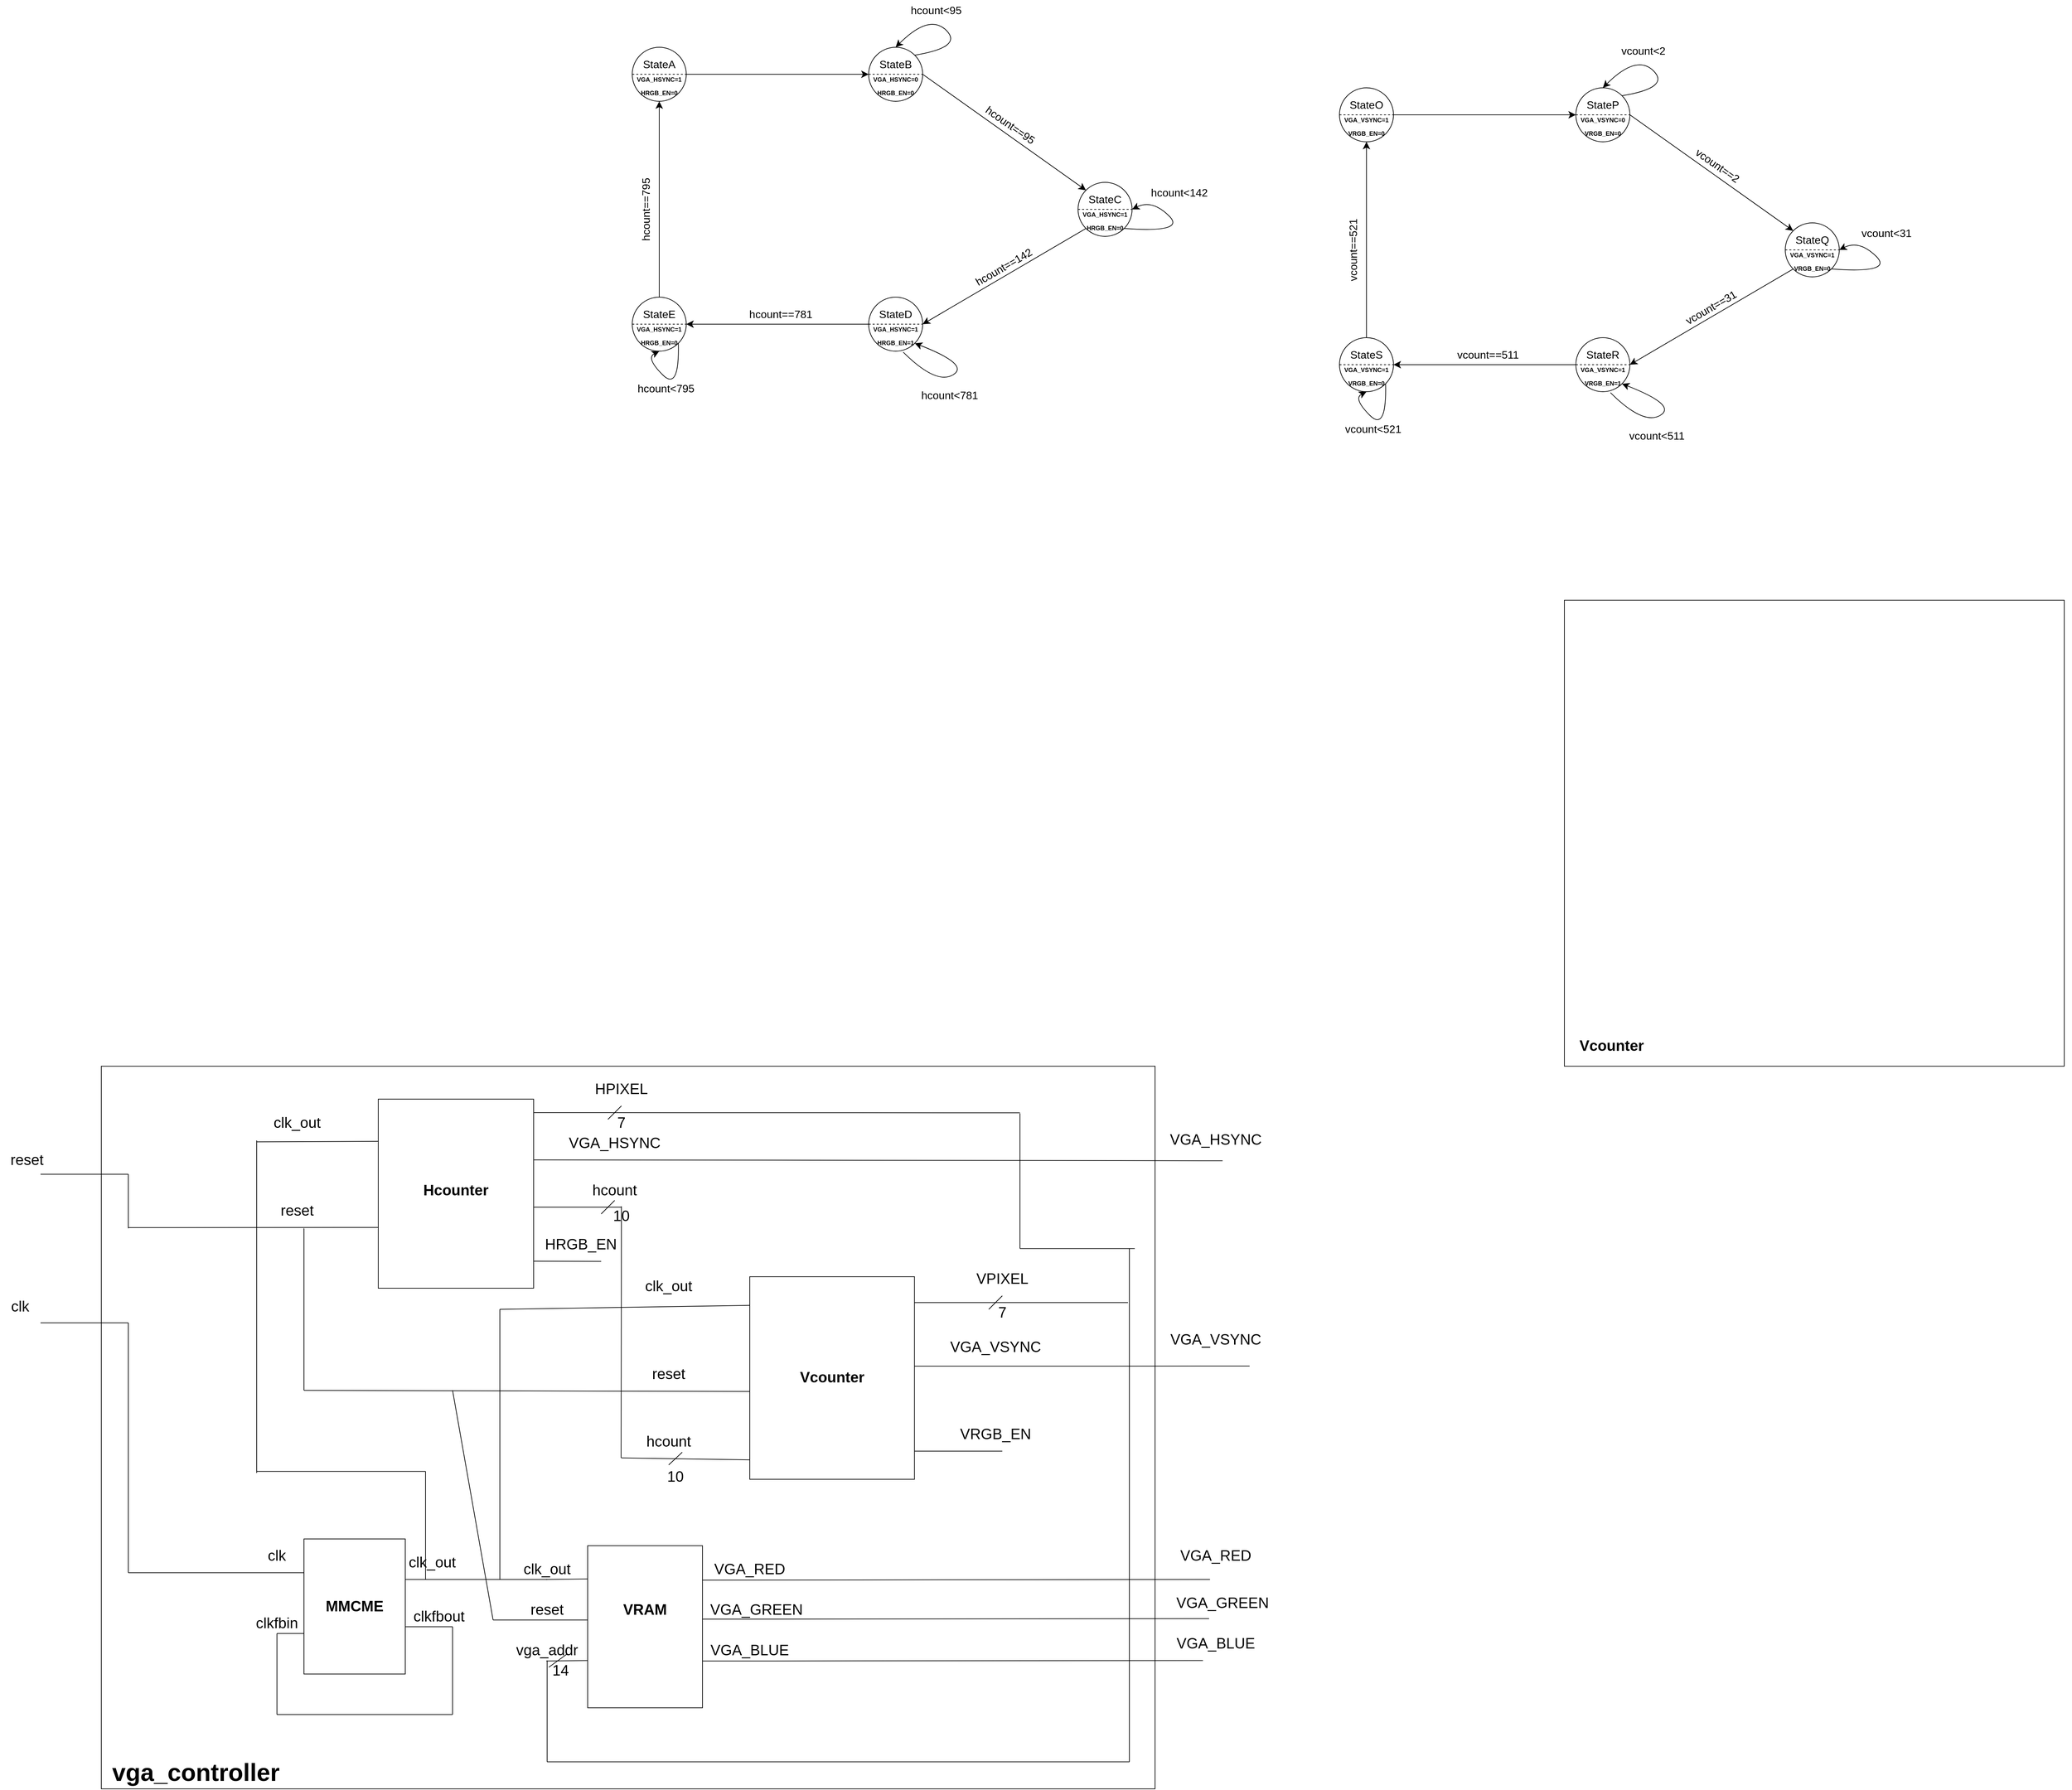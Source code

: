 <mxfile version="22.1.18" type="device">
  <diagram name="Σελίδα-1" id="hbSK2TkSW8q05f0vw29v">
    <mxGraphModel dx="4103" dy="1891" grid="0" gridSize="10" guides="1" tooltips="1" connect="1" arrows="1" fold="1" page="0" pageScale="1" pageWidth="827" pageHeight="1169" math="0" shadow="0">
      <root>
        <mxCell id="0" />
        <mxCell id="1" parent="0" />
        <mxCell id="Er5PtRPSe2BgaJqmXXbV-211" value="" style="rounded=0;whiteSpace=wrap;html=1;" vertex="1" parent="1">
          <mxGeometry x="-786" y="1458.75" width="1560" height="1070" as="geometry" />
        </mxCell>
        <mxCell id="Er5PtRPSe2BgaJqmXXbV-1" value="" style="ellipse;whiteSpace=wrap;html=1;aspect=fixed;fontSize=16;" vertex="1" parent="1">
          <mxGeometry y="-50" width="80" height="80" as="geometry" />
        </mxCell>
        <mxCell id="Er5PtRPSe2BgaJqmXXbV-2" value="" style="ellipse;whiteSpace=wrap;html=1;aspect=fixed;fontSize=16;" vertex="1" parent="1">
          <mxGeometry x="350" y="-50" width="80" height="80" as="geometry" />
        </mxCell>
        <mxCell id="Er5PtRPSe2BgaJqmXXbV-3" value="" style="ellipse;whiteSpace=wrap;html=1;aspect=fixed;fontSize=16;" vertex="1" parent="1">
          <mxGeometry y="320" width="80" height="80" as="geometry" />
        </mxCell>
        <mxCell id="Er5PtRPSe2BgaJqmXXbV-4" value="" style="ellipse;whiteSpace=wrap;html=1;aspect=fixed;fontSize=16;" vertex="1" parent="1">
          <mxGeometry x="660" y="150" width="80" height="80" as="geometry" />
        </mxCell>
        <mxCell id="Er5PtRPSe2BgaJqmXXbV-5" value="" style="ellipse;whiteSpace=wrap;html=1;aspect=fixed;fontSize=16;" vertex="1" parent="1">
          <mxGeometry x="350" y="320" width="80" height="80" as="geometry" />
        </mxCell>
        <mxCell id="Er5PtRPSe2BgaJqmXXbV-11" value="StateA" style="text;html=1;strokeColor=none;fillColor=none;align=center;verticalAlign=middle;whiteSpace=wrap;rounded=0;fontSize=16;" vertex="1" parent="1">
          <mxGeometry x="10" y="-40" width="60" height="30" as="geometry" />
        </mxCell>
        <mxCell id="Er5PtRPSe2BgaJqmXXbV-12" value="StateB" style="text;html=1;strokeColor=none;fillColor=none;align=center;verticalAlign=middle;whiteSpace=wrap;rounded=0;fontSize=16;" vertex="1" parent="1">
          <mxGeometry x="360" y="-40" width="60" height="30" as="geometry" />
        </mxCell>
        <mxCell id="Er5PtRPSe2BgaJqmXXbV-13" value="StateC" style="text;html=1;strokeColor=none;fillColor=none;align=center;verticalAlign=middle;whiteSpace=wrap;rounded=0;fontSize=16;" vertex="1" parent="1">
          <mxGeometry x="670" y="160" width="60" height="30" as="geometry" />
        </mxCell>
        <mxCell id="Er5PtRPSe2BgaJqmXXbV-14" value="StateD" style="text;html=1;strokeColor=none;fillColor=none;align=center;verticalAlign=middle;whiteSpace=wrap;rounded=0;fontSize=16;" vertex="1" parent="1">
          <mxGeometry x="360" y="330" width="60" height="30" as="geometry" />
        </mxCell>
        <mxCell id="Er5PtRPSe2BgaJqmXXbV-15" value="StateE" style="text;html=1;strokeColor=none;fillColor=none;align=center;verticalAlign=middle;whiteSpace=wrap;rounded=0;fontSize=16;" vertex="1" parent="1">
          <mxGeometry x="10" y="330" width="60" height="30" as="geometry" />
        </mxCell>
        <mxCell id="Er5PtRPSe2BgaJqmXXbV-16" value="" style="endArrow=classic;html=1;rounded=0;fontSize=12;startSize=8;endSize=8;curved=1;exitX=1;exitY=0.5;exitDx=0;exitDy=0;entryX=0;entryY=0.5;entryDx=0;entryDy=0;" edge="1" parent="1" source="Er5PtRPSe2BgaJqmXXbV-1" target="Er5PtRPSe2BgaJqmXXbV-2">
          <mxGeometry width="50" height="50" relative="1" as="geometry">
            <mxPoint x="370" y="230" as="sourcePoint" />
            <mxPoint x="420" y="180" as="targetPoint" />
          </mxGeometry>
        </mxCell>
        <mxCell id="Er5PtRPSe2BgaJqmXXbV-17" value="" style="endArrow=classic;html=1;rounded=0;fontSize=12;startSize=8;endSize=8;curved=1;exitX=1;exitY=0.5;exitDx=0;exitDy=0;entryX=0;entryY=0;entryDx=0;entryDy=0;" edge="1" parent="1" source="Er5PtRPSe2BgaJqmXXbV-2" target="Er5PtRPSe2BgaJqmXXbV-4">
          <mxGeometry width="50" height="50" relative="1" as="geometry">
            <mxPoint x="370" y="230" as="sourcePoint" />
            <mxPoint x="420" y="180" as="targetPoint" />
          </mxGeometry>
        </mxCell>
        <mxCell id="Er5PtRPSe2BgaJqmXXbV-18" value="" style="endArrow=classic;html=1;rounded=0;fontSize=12;startSize=8;endSize=8;curved=1;exitX=0;exitY=1;exitDx=0;exitDy=0;entryX=1;entryY=0.5;entryDx=0;entryDy=0;" edge="1" parent="1" source="Er5PtRPSe2BgaJqmXXbV-4" target="Er5PtRPSe2BgaJqmXXbV-5">
          <mxGeometry width="50" height="50" relative="1" as="geometry">
            <mxPoint x="370" y="230" as="sourcePoint" />
            <mxPoint x="420" y="180" as="targetPoint" />
          </mxGeometry>
        </mxCell>
        <mxCell id="Er5PtRPSe2BgaJqmXXbV-19" value="" style="endArrow=classic;html=1;rounded=0;fontSize=12;startSize=8;endSize=8;curved=1;entryX=1;entryY=0.5;entryDx=0;entryDy=0;exitX=0;exitY=0.5;exitDx=0;exitDy=0;" edge="1" parent="1" source="Er5PtRPSe2BgaJqmXXbV-5" target="Er5PtRPSe2BgaJqmXXbV-3">
          <mxGeometry width="50" height="50" relative="1" as="geometry">
            <mxPoint x="370" y="230" as="sourcePoint" />
            <mxPoint x="420" y="180" as="targetPoint" />
          </mxGeometry>
        </mxCell>
        <mxCell id="Er5PtRPSe2BgaJqmXXbV-20" value="" style="endArrow=classic;html=1;rounded=0;fontSize=12;startSize=8;endSize=8;curved=1;entryX=0.5;entryY=1;entryDx=0;entryDy=0;exitX=0.5;exitY=0;exitDx=0;exitDy=0;" edge="1" parent="1" source="Er5PtRPSe2BgaJqmXXbV-3" target="Er5PtRPSe2BgaJqmXXbV-1">
          <mxGeometry width="50" height="50" relative="1" as="geometry">
            <mxPoint x="370" y="230" as="sourcePoint" />
            <mxPoint x="420" y="180" as="targetPoint" />
          </mxGeometry>
        </mxCell>
        <mxCell id="Er5PtRPSe2BgaJqmXXbV-22" value="" style="curved=1;endArrow=classic;html=1;rounded=0;fontSize=12;startSize=8;endSize=8;exitX=1;exitY=0;exitDx=0;exitDy=0;entryX=0.5;entryY=0;entryDx=0;entryDy=0;" edge="1" parent="1" source="Er5PtRPSe2BgaJqmXXbV-2" target="Er5PtRPSe2BgaJqmXXbV-2">
          <mxGeometry width="50" height="50" relative="1" as="geometry">
            <mxPoint x="440" y="-50" as="sourcePoint" />
            <mxPoint x="490" y="-100" as="targetPoint" />
            <Array as="points">
              <mxPoint x="490" y="-50" />
              <mxPoint x="440" y="-100" />
            </Array>
          </mxGeometry>
        </mxCell>
        <mxCell id="Er5PtRPSe2BgaJqmXXbV-23" value="" style="curved=1;endArrow=classic;html=1;rounded=0;fontSize=12;startSize=8;endSize=8;exitX=1;exitY=1;exitDx=0;exitDy=0;entryX=1;entryY=0.5;entryDx=0;entryDy=0;" edge="1" parent="1" source="Er5PtRPSe2BgaJqmXXbV-4" target="Er5PtRPSe2BgaJqmXXbV-4">
          <mxGeometry width="50" height="50" relative="1" as="geometry">
            <mxPoint x="770" y="225" as="sourcePoint" />
            <mxPoint x="820" y="175" as="targetPoint" />
            <Array as="points">
              <mxPoint x="820" y="225" />
              <mxPoint x="770" y="175" />
            </Array>
          </mxGeometry>
        </mxCell>
        <mxCell id="Er5PtRPSe2BgaJqmXXbV-25" value="" style="curved=1;endArrow=classic;html=1;rounded=0;fontSize=12;startSize=8;endSize=8;exitX=0.64;exitY=1.018;exitDx=0;exitDy=0;exitPerimeter=0;entryX=1;entryY=1;entryDx=0;entryDy=0;" edge="1" parent="1" source="Er5PtRPSe2BgaJqmXXbV-5" target="Er5PtRPSe2BgaJqmXXbV-5">
          <mxGeometry width="50" height="50" relative="1" as="geometry">
            <mxPoint x="400" y="450" as="sourcePoint" />
            <mxPoint x="450" y="400" as="targetPoint" />
            <Array as="points">
              <mxPoint x="450" y="450" />
              <mxPoint x="500" y="420" />
            </Array>
          </mxGeometry>
        </mxCell>
        <mxCell id="Er5PtRPSe2BgaJqmXXbV-26" value="" style="curved=1;endArrow=classic;html=1;rounded=0;fontSize=12;startSize=8;endSize=8;exitX=1;exitY=1;exitDx=0;exitDy=0;entryX=0.5;entryY=1;entryDx=0;entryDy=0;" edge="1" parent="1" source="Er5PtRPSe2BgaJqmXXbV-3" target="Er5PtRPSe2BgaJqmXXbV-3">
          <mxGeometry width="50" height="50" relative="1" as="geometry">
            <mxPoint x="20" y="460" as="sourcePoint" />
            <mxPoint x="70" y="410" as="targetPoint" />
            <Array as="points">
              <mxPoint x="70" y="460" />
              <mxPoint x="20" y="410" />
            </Array>
          </mxGeometry>
        </mxCell>
        <mxCell id="Er5PtRPSe2BgaJqmXXbV-29" value="" style="endArrow=none;dashed=1;html=1;rounded=0;fontSize=12;startSize=8;endSize=8;curved=1;exitX=0;exitY=0.5;exitDx=0;exitDy=0;entryX=1;entryY=0.5;entryDx=0;entryDy=0;" edge="1" parent="1" source="Er5PtRPSe2BgaJqmXXbV-1" target="Er5PtRPSe2BgaJqmXXbV-1">
          <mxGeometry width="50" height="50" relative="1" as="geometry">
            <mxPoint x="220" y="100" as="sourcePoint" />
            <mxPoint x="270" y="50" as="targetPoint" />
          </mxGeometry>
        </mxCell>
        <mxCell id="Er5PtRPSe2BgaJqmXXbV-30" value="" style="endArrow=none;dashed=1;html=1;rounded=0;fontSize=12;startSize=8;endSize=8;curved=1;entryX=1;entryY=0.5;entryDx=0;entryDy=0;exitX=0;exitY=0.5;exitDx=0;exitDy=0;" edge="1" parent="1" source="Er5PtRPSe2BgaJqmXXbV-2" target="Er5PtRPSe2BgaJqmXXbV-2">
          <mxGeometry width="50" height="50" relative="1" as="geometry">
            <mxPoint x="220" y="100" as="sourcePoint" />
            <mxPoint x="270" y="50" as="targetPoint" />
          </mxGeometry>
        </mxCell>
        <mxCell id="Er5PtRPSe2BgaJqmXXbV-31" value="" style="endArrow=none;dashed=1;html=1;rounded=0;fontSize=12;startSize=8;endSize=8;curved=1;entryX=1;entryY=0.5;entryDx=0;entryDy=0;exitX=0;exitY=0.5;exitDx=0;exitDy=0;" edge="1" parent="1" source="Er5PtRPSe2BgaJqmXXbV-4" target="Er5PtRPSe2BgaJqmXXbV-4">
          <mxGeometry width="50" height="50" relative="1" as="geometry">
            <mxPoint x="550" y="100" as="sourcePoint" />
            <mxPoint x="600" y="50" as="targetPoint" />
          </mxGeometry>
        </mxCell>
        <mxCell id="Er5PtRPSe2BgaJqmXXbV-32" value="" style="endArrow=none;dashed=1;html=1;rounded=0;fontSize=12;startSize=8;endSize=8;curved=1;exitX=0;exitY=0.5;exitDx=0;exitDy=0;entryX=1;entryY=0.5;entryDx=0;entryDy=0;" edge="1" parent="1" source="Er5PtRPSe2BgaJqmXXbV-5" target="Er5PtRPSe2BgaJqmXXbV-5">
          <mxGeometry width="50" height="50" relative="1" as="geometry">
            <mxPoint x="550" y="340" as="sourcePoint" />
            <mxPoint x="600" y="290" as="targetPoint" />
          </mxGeometry>
        </mxCell>
        <mxCell id="Er5PtRPSe2BgaJqmXXbV-33" value="" style="endArrow=none;dashed=1;html=1;rounded=0;fontSize=12;startSize=8;endSize=8;curved=1;entryX=1;entryY=0.5;entryDx=0;entryDy=0;exitX=0;exitY=0.5;exitDx=0;exitDy=0;" edge="1" parent="1" source="Er5PtRPSe2BgaJqmXXbV-3" target="Er5PtRPSe2BgaJqmXXbV-3">
          <mxGeometry width="50" height="50" relative="1" as="geometry">
            <mxPoint x="140" y="300" as="sourcePoint" />
            <mxPoint x="110" y="290" as="targetPoint" />
          </mxGeometry>
        </mxCell>
        <mxCell id="Er5PtRPSe2BgaJqmXXbV-35" value="&lt;font style=&quot;font-size: 9px;&quot;&gt;&lt;b&gt;VGA_HSYNC=1&lt;br&gt;HRGB_EN=0&lt;/b&gt;&lt;/font&gt;" style="text;html=1;strokeColor=none;fillColor=none;align=center;verticalAlign=middle;whiteSpace=wrap;rounded=0;fontSize=16;" vertex="1" parent="1">
          <mxGeometry x="10" y="-10" width="60" height="30" as="geometry" />
        </mxCell>
        <mxCell id="Er5PtRPSe2BgaJqmXXbV-38" value="&lt;font style=&quot;font-size: 9px;&quot;&gt;&lt;b&gt;VGA_HSYNC=0&lt;br&gt;HRGB_EN=0&lt;/b&gt;&lt;/font&gt;" style="text;html=1;strokeColor=none;fillColor=none;align=center;verticalAlign=middle;whiteSpace=wrap;rounded=0;fontSize=16;" vertex="1" parent="1">
          <mxGeometry x="360" y="-10" width="60" height="30" as="geometry" />
        </mxCell>
        <mxCell id="Er5PtRPSe2BgaJqmXXbV-39" value="&lt;font style=&quot;font-size: 9px;&quot;&gt;&lt;b&gt;VGA_HSYNC=1&lt;br&gt;HRGB_EN=0&lt;/b&gt;&lt;/font&gt;" style="text;html=1;strokeColor=none;fillColor=none;align=center;verticalAlign=middle;whiteSpace=wrap;rounded=0;fontSize=16;" vertex="1" parent="1">
          <mxGeometry x="670" y="190" width="60" height="30" as="geometry" />
        </mxCell>
        <mxCell id="Er5PtRPSe2BgaJqmXXbV-40" value="&lt;font style=&quot;font-size: 9px;&quot;&gt;&lt;b&gt;VGA_HSYNC=1&lt;br&gt;HRGB_EN=1&lt;/b&gt;&lt;/font&gt;" style="text;html=1;strokeColor=none;fillColor=none;align=center;verticalAlign=middle;whiteSpace=wrap;rounded=0;fontSize=16;" vertex="1" parent="1">
          <mxGeometry x="360" y="360" width="60" height="30" as="geometry" />
        </mxCell>
        <mxCell id="Er5PtRPSe2BgaJqmXXbV-41" value="&lt;font style=&quot;font-size: 9px;&quot;&gt;&lt;b&gt;VGA_HSYNC=1&lt;br&gt;HRGB_EN=0&lt;/b&gt;&lt;/font&gt;" style="text;html=1;strokeColor=none;fillColor=none;align=center;verticalAlign=middle;whiteSpace=wrap;rounded=0;fontSize=16;" vertex="1" parent="1">
          <mxGeometry x="10" y="360" width="60" height="30" as="geometry" />
        </mxCell>
        <mxCell id="Er5PtRPSe2BgaJqmXXbV-42" value="hcount==95" style="text;html=1;strokeColor=none;fillColor=none;align=center;verticalAlign=middle;whiteSpace=wrap;rounded=0;fontSize=16;rotation=35;" vertex="1" parent="1">
          <mxGeometry x="530" y="50" width="60" height="30" as="geometry" />
        </mxCell>
        <mxCell id="Er5PtRPSe2BgaJqmXXbV-45" value="hcount&amp;lt;95" style="text;html=1;strokeColor=none;fillColor=none;align=center;verticalAlign=middle;whiteSpace=wrap;rounded=0;fontSize=16;" vertex="1" parent="1">
          <mxGeometry x="420" y="-120" width="60" height="30" as="geometry" />
        </mxCell>
        <mxCell id="Er5PtRPSe2BgaJqmXXbV-46" value="hcount&amp;lt;142" style="text;html=1;strokeColor=none;fillColor=none;align=center;verticalAlign=middle;whiteSpace=wrap;rounded=0;fontSize=16;" vertex="1" parent="1">
          <mxGeometry x="780" y="150" width="60" height="30" as="geometry" />
        </mxCell>
        <mxCell id="Er5PtRPSe2BgaJqmXXbV-47" value="hcount==142" style="text;html=1;strokeColor=none;fillColor=none;align=center;verticalAlign=middle;whiteSpace=wrap;rounded=0;fontSize=16;rotation=-30;" vertex="1" parent="1">
          <mxGeometry x="520" y="260" width="60" height="30" as="geometry" />
        </mxCell>
        <mxCell id="Er5PtRPSe2BgaJqmXXbV-48" value="hcount&amp;lt;781" style="text;html=1;strokeColor=none;fillColor=none;align=center;verticalAlign=middle;whiteSpace=wrap;rounded=0;fontSize=16;" vertex="1" parent="1">
          <mxGeometry x="440" y="450" width="60" height="30" as="geometry" />
        </mxCell>
        <mxCell id="Er5PtRPSe2BgaJqmXXbV-49" value="hcount==781" style="text;html=1;strokeColor=none;fillColor=none;align=center;verticalAlign=middle;whiteSpace=wrap;rounded=0;fontSize=16;" vertex="1" parent="1">
          <mxGeometry x="190" y="330" width="60" height="30" as="geometry" />
        </mxCell>
        <mxCell id="Er5PtRPSe2BgaJqmXXbV-50" value="hcount&amp;lt;795" style="text;html=1;strokeColor=none;fillColor=none;align=center;verticalAlign=middle;whiteSpace=wrap;rounded=0;fontSize=16;" vertex="1" parent="1">
          <mxGeometry x="20" y="440" width="60" height="30" as="geometry" />
        </mxCell>
        <mxCell id="Er5PtRPSe2BgaJqmXXbV-51" value="hcount==795" style="text;html=1;strokeColor=none;fillColor=none;align=center;verticalAlign=middle;whiteSpace=wrap;rounded=0;fontSize=16;rotation=-90;" vertex="1" parent="1">
          <mxGeometry x="-10" y="175" width="60" height="30" as="geometry" />
        </mxCell>
        <mxCell id="Er5PtRPSe2BgaJqmXXbV-55" value="" style="endArrow=none;html=1;rounded=0;fontSize=22;startSize=8;endSize=8;curved=1;exitX=0;exitY=0.25;exitDx=0;exitDy=0;" edge="1" parent="1">
          <mxGeometry width="50" height="50" relative="1" as="geometry">
            <mxPoint x="-376" y="1570" as="sourcePoint" />
            <mxPoint x="-556" y="1570.75" as="targetPoint" />
          </mxGeometry>
        </mxCell>
        <mxCell id="Er5PtRPSe2BgaJqmXXbV-56" value="" style="endArrow=none;html=1;rounded=0;fontSize=22;startSize=8;endSize=8;curved=1;exitX=0;exitY=0.25;exitDx=0;exitDy=0;" edge="1" parent="1">
          <mxGeometry width="50" height="50" relative="1" as="geometry">
            <mxPoint x="-376" y="1697.5" as="sourcePoint" />
            <mxPoint x="-746" y="1697.75" as="targetPoint" />
          </mxGeometry>
        </mxCell>
        <mxCell id="Er5PtRPSe2BgaJqmXXbV-59" value="" style="endArrow=none;html=1;rounded=0;fontSize=22;startSize=8;endSize=8;curved=1;" edge="1" parent="1">
          <mxGeometry width="50" height="50" relative="1" as="geometry">
            <mxPoint x="574" y="1527.75" as="sourcePoint" />
            <mxPoint x="-146" y="1527.5" as="targetPoint" />
          </mxGeometry>
        </mxCell>
        <mxCell id="Er5PtRPSe2BgaJqmXXbV-60" value="" style="endArrow=none;html=1;rounded=0;fontSize=12;startSize=8;endSize=8;curved=1;" edge="1" parent="1">
          <mxGeometry width="50" height="50" relative="1" as="geometry">
            <mxPoint x="874" y="1598.75" as="sourcePoint" />
            <mxPoint x="-146" y="1597.5" as="targetPoint" />
          </mxGeometry>
        </mxCell>
        <mxCell id="Er5PtRPSe2BgaJqmXXbV-61" value="" style="endArrow=none;html=1;rounded=0;fontSize=22;startSize=8;endSize=8;curved=1;exitX=0;exitY=0.25;exitDx=0;exitDy=0;" edge="1" parent="1">
          <mxGeometry width="50" height="50" relative="1" as="geometry">
            <mxPoint x="-16" y="1667.5" as="sourcePoint" />
            <mxPoint x="-146" y="1667.5" as="targetPoint" />
          </mxGeometry>
        </mxCell>
        <mxCell id="Er5PtRPSe2BgaJqmXXbV-62" value="" style="endArrow=none;html=1;rounded=0;fontSize=22;startSize=8;endSize=8;curved=1;" edge="1" parent="1">
          <mxGeometry width="50" height="50" relative="1" as="geometry">
            <mxPoint x="-46" y="1747.75" as="sourcePoint" />
            <mxPoint x="-146" y="1747.5" as="targetPoint" />
          </mxGeometry>
        </mxCell>
        <mxCell id="Er5PtRPSe2BgaJqmXXbV-63" value="clk_out" style="text;html=1;strokeColor=none;fillColor=none;align=center;verticalAlign=middle;whiteSpace=wrap;rounded=0;fontSize=22;" vertex="1" parent="1">
          <mxGeometry x="-526" y="1527.5" width="60" height="30" as="geometry" />
        </mxCell>
        <mxCell id="Er5PtRPSe2BgaJqmXXbV-64" value="reset" style="text;html=1;strokeColor=none;fillColor=none;align=center;verticalAlign=middle;whiteSpace=wrap;rounded=0;fontSize=22;" vertex="1" parent="1">
          <mxGeometry x="-526" y="1657.5" width="60" height="30" as="geometry" />
        </mxCell>
        <mxCell id="Er5PtRPSe2BgaJqmXXbV-65" value="VGA_HSYNC" style="text;html=1;strokeColor=none;fillColor=none;align=center;verticalAlign=middle;whiteSpace=wrap;rounded=0;fontSize=22;" vertex="1" parent="1">
          <mxGeometry x="-56" y="1557.5" width="60" height="30" as="geometry" />
        </mxCell>
        <mxCell id="Er5PtRPSe2BgaJqmXXbV-66" value="HPIXEL" style="text;html=1;strokeColor=none;fillColor=none;align=center;verticalAlign=middle;whiteSpace=wrap;rounded=0;fontSize=22;" vertex="1" parent="1">
          <mxGeometry x="-46" y="1477.5" width="60" height="30" as="geometry" />
        </mxCell>
        <mxCell id="Er5PtRPSe2BgaJqmXXbV-67" value="hcount" style="text;html=1;strokeColor=none;fillColor=none;align=center;verticalAlign=middle;whiteSpace=wrap;rounded=0;fontSize=22;" vertex="1" parent="1">
          <mxGeometry x="-56" y="1627.5" width="60" height="30" as="geometry" />
        </mxCell>
        <mxCell id="Er5PtRPSe2BgaJqmXXbV-68" value="HRGB_EN" style="text;html=1;strokeColor=none;fillColor=none;align=center;verticalAlign=middle;whiteSpace=wrap;rounded=0;fontSize=22;" vertex="1" parent="1">
          <mxGeometry x="-106" y="1707.5" width="60" height="30" as="geometry" />
        </mxCell>
        <mxCell id="Er5PtRPSe2BgaJqmXXbV-71" value="" style="endArrow=none;html=1;rounded=0;fontSize=22;startSize=8;endSize=8;curved=1;" edge="1" parent="1">
          <mxGeometry width="50" height="50" relative="1" as="geometry">
            <mxPoint x="-16" y="1517.5" as="sourcePoint" />
            <mxPoint x="-36" y="1537.5" as="targetPoint" />
          </mxGeometry>
        </mxCell>
        <mxCell id="Er5PtRPSe2BgaJqmXXbV-72" style="edgeStyle=none;curved=1;rounded=0;orthogonalLoop=1;jettySize=auto;html=1;exitX=0.5;exitY=0;exitDx=0;exitDy=0;fontSize=22;startSize=8;endSize=8;" edge="1" parent="1" source="Er5PtRPSe2BgaJqmXXbV-66" target="Er5PtRPSe2BgaJqmXXbV-66">
          <mxGeometry relative="1" as="geometry" />
        </mxCell>
        <mxCell id="Er5PtRPSe2BgaJqmXXbV-73" value="7" style="text;html=1;strokeColor=none;fillColor=none;align=center;verticalAlign=middle;whiteSpace=wrap;rounded=0;fontSize=22;" vertex="1" parent="1">
          <mxGeometry x="-46" y="1527.5" width="60" height="30" as="geometry" />
        </mxCell>
        <mxCell id="Er5PtRPSe2BgaJqmXXbV-74" value="" style="rounded=0;whiteSpace=wrap;html=1;fontSize=16;" vertex="1" parent="1">
          <mxGeometry x="1380" y="768.75" width="740" height="690" as="geometry" />
        </mxCell>
        <mxCell id="Er5PtRPSe2BgaJqmXXbV-75" value="" style="endArrow=none;html=1;rounded=0;fontSize=22;startSize=8;endSize=8;curved=1;exitX=0;exitY=0.25;exitDx=0;exitDy=0;" edge="1" parent="1">
          <mxGeometry width="50" height="50" relative="1" as="geometry">
            <mxPoint x="174.0" y="1812.92" as="sourcePoint" />
            <mxPoint x="-196" y="1818.75" as="targetPoint" />
          </mxGeometry>
        </mxCell>
        <mxCell id="Er5PtRPSe2BgaJqmXXbV-76" value="" style="endArrow=none;html=1;rounded=0;fontSize=22;startSize=8;endSize=8;curved=1;exitX=0;exitY=0.25;exitDx=0;exitDy=0;" edge="1" parent="1">
          <mxGeometry width="50" height="50" relative="1" as="geometry">
            <mxPoint x="174" y="1940.42" as="sourcePoint" />
            <mxPoint x="-486" y="1938.75" as="targetPoint" />
          </mxGeometry>
        </mxCell>
        <mxCell id="Er5PtRPSe2BgaJqmXXbV-77" value="" style="endArrow=none;html=1;rounded=0;fontSize=22;startSize=8;endSize=8;curved=1;" edge="1" parent="1">
          <mxGeometry width="50" height="50" relative="1" as="geometry">
            <mxPoint x="734" y="1808.75" as="sourcePoint" />
            <mxPoint x="417.83" y="1808.75" as="targetPoint" />
          </mxGeometry>
        </mxCell>
        <mxCell id="Er5PtRPSe2BgaJqmXXbV-78" value="" style="endArrow=none;html=1;rounded=0;fontSize=12;startSize=8;endSize=8;curved=1;" edge="1" parent="1">
          <mxGeometry width="50" height="50" relative="1" as="geometry">
            <mxPoint x="914" y="1902.75" as="sourcePoint" />
            <mxPoint x="417.83" y="1902.92" as="targetPoint" />
          </mxGeometry>
        </mxCell>
        <mxCell id="Er5PtRPSe2BgaJqmXXbV-79" value="" style="endArrow=none;html=1;rounded=0;fontSize=22;startSize=8;endSize=8;curved=1;exitX=0;exitY=0.25;exitDx=0;exitDy=0;" edge="1" parent="1">
          <mxGeometry width="50" height="50" relative="1" as="geometry">
            <mxPoint x="174" y="2041.67" as="sourcePoint" />
            <mxPoint x="-16" y="2038.75" as="targetPoint" />
          </mxGeometry>
        </mxCell>
        <mxCell id="Er5PtRPSe2BgaJqmXXbV-80" value="" style="endArrow=none;html=1;rounded=0;fontSize=22;startSize=8;endSize=8;curved=1;exitX=0;exitY=0.25;exitDx=0;exitDy=0;" edge="1" parent="1">
          <mxGeometry width="50" height="50" relative="1" as="geometry">
            <mxPoint x="547.83" y="2028.75" as="sourcePoint" />
            <mxPoint x="417.83" y="2028.75" as="targetPoint" />
          </mxGeometry>
        </mxCell>
        <mxCell id="Er5PtRPSe2BgaJqmXXbV-81" value="clk_out" style="text;html=1;strokeColor=none;fillColor=none;align=center;verticalAlign=middle;whiteSpace=wrap;rounded=0;fontSize=22;" vertex="1" parent="1">
          <mxGeometry x="24" y="1770.42" width="60" height="30" as="geometry" />
        </mxCell>
        <mxCell id="Er5PtRPSe2BgaJqmXXbV-82" value="reset" style="text;html=1;strokeColor=none;fillColor=none;align=center;verticalAlign=middle;whiteSpace=wrap;rounded=0;fontSize=22;" vertex="1" parent="1">
          <mxGeometry x="24" y="1900.42" width="60" height="30" as="geometry" />
        </mxCell>
        <mxCell id="Er5PtRPSe2BgaJqmXXbV-83" value="VGA_VSYNC" style="text;html=1;strokeColor=none;fillColor=none;align=center;verticalAlign=middle;whiteSpace=wrap;rounded=0;fontSize=22;" vertex="1" parent="1">
          <mxGeometry x="507.83" y="1860" width="60" height="30" as="geometry" />
        </mxCell>
        <mxCell id="Er5PtRPSe2BgaJqmXXbV-84" value="VPIXEL" style="text;html=1;strokeColor=none;fillColor=none;align=center;verticalAlign=middle;whiteSpace=wrap;rounded=0;fontSize=22;" vertex="1" parent="1">
          <mxGeometry x="517.83" y="1758.75" width="60" height="30" as="geometry" />
        </mxCell>
        <mxCell id="Er5PtRPSe2BgaJqmXXbV-85" value="hcount" style="text;html=1;strokeColor=none;fillColor=none;align=center;verticalAlign=middle;whiteSpace=wrap;rounded=0;fontSize=22;" vertex="1" parent="1">
          <mxGeometry x="24" y="2000.42" width="60" height="30" as="geometry" />
        </mxCell>
        <mxCell id="Er5PtRPSe2BgaJqmXXbV-86" value="VRGB_EN" style="text;html=1;strokeColor=none;fillColor=none;align=center;verticalAlign=middle;whiteSpace=wrap;rounded=0;fontSize=22;" vertex="1" parent="1">
          <mxGeometry x="507.83" y="1988.75" width="60" height="30" as="geometry" />
        </mxCell>
        <mxCell id="Er5PtRPSe2BgaJqmXXbV-87" style="edgeStyle=none;curved=1;rounded=0;orthogonalLoop=1;jettySize=auto;html=1;exitX=1;exitY=1;exitDx=0;exitDy=0;fontSize=12;startSize=8;endSize=8;" edge="1" parent="1" source="Er5PtRPSe2BgaJqmXXbV-74" target="Er5PtRPSe2BgaJqmXXbV-74">
          <mxGeometry relative="1" as="geometry" />
        </mxCell>
        <mxCell id="Er5PtRPSe2BgaJqmXXbV-88" value="&lt;b&gt;&lt;font style=&quot;font-size: 22px;&quot;&gt;Vcounter&lt;/font&gt;&lt;/b&gt;" style="text;html=1;strokeColor=none;fillColor=none;align=center;verticalAlign=middle;whiteSpace=wrap;rounded=0;fontSize=16;" vertex="1" parent="1">
          <mxGeometry x="1380" y="1398.75" width="140" height="60" as="geometry" />
        </mxCell>
        <mxCell id="Er5PtRPSe2BgaJqmXXbV-89" value="" style="endArrow=none;html=1;rounded=0;fontSize=22;startSize=8;endSize=8;curved=1;" edge="1" parent="1">
          <mxGeometry width="50" height="50" relative="1" as="geometry">
            <mxPoint x="547.83" y="1798.75" as="sourcePoint" />
            <mxPoint x="527.83" y="1818.75" as="targetPoint" />
          </mxGeometry>
        </mxCell>
        <mxCell id="Er5PtRPSe2BgaJqmXXbV-90" style="edgeStyle=none;curved=1;rounded=0;orthogonalLoop=1;jettySize=auto;html=1;exitX=0.5;exitY=0;exitDx=0;exitDy=0;fontSize=22;startSize=8;endSize=8;" edge="1" parent="1" source="Er5PtRPSe2BgaJqmXXbV-84" target="Er5PtRPSe2BgaJqmXXbV-84">
          <mxGeometry relative="1" as="geometry" />
        </mxCell>
        <mxCell id="Er5PtRPSe2BgaJqmXXbV-91" value="7" style="text;html=1;strokeColor=none;fillColor=none;align=center;verticalAlign=middle;whiteSpace=wrap;rounded=0;fontSize=22;" vertex="1" parent="1">
          <mxGeometry x="517.83" y="1808.75" width="60" height="30" as="geometry" />
        </mxCell>
        <mxCell id="Er5PtRPSe2BgaJqmXXbV-96" value="" style="endArrow=none;html=1;rounded=0;fontSize=22;startSize=8;endSize=8;curved=1;" edge="1" parent="1">
          <mxGeometry width="50" height="50" relative="1" as="geometry">
            <mxPoint x="74" y="2030.42" as="sourcePoint" />
            <mxPoint x="54" y="2049.17" as="targetPoint" />
          </mxGeometry>
        </mxCell>
        <mxCell id="Er5PtRPSe2BgaJqmXXbV-97" value="10" style="text;html=1;strokeColor=none;fillColor=none;align=center;verticalAlign=middle;whiteSpace=wrap;rounded=0;fontSize=22;" vertex="1" parent="1">
          <mxGeometry x="34" y="2051.67" width="60" height="30" as="geometry" />
        </mxCell>
        <mxCell id="Er5PtRPSe2BgaJqmXXbV-98" value="" style="endArrow=none;html=1;rounded=0;fontSize=22;startSize=8;endSize=8;curved=1;" edge="1" parent="1">
          <mxGeometry width="50" height="50" relative="1" as="geometry">
            <mxPoint x="-26" y="1657.5" as="sourcePoint" />
            <mxPoint x="-46" y="1677.5" as="targetPoint" />
          </mxGeometry>
        </mxCell>
        <mxCell id="Er5PtRPSe2BgaJqmXXbV-99" value="10" style="text;html=1;strokeColor=none;fillColor=none;align=center;verticalAlign=middle;whiteSpace=wrap;rounded=0;fontSize=22;" vertex="1" parent="1">
          <mxGeometry x="-46" y="1666.25" width="60" height="30" as="geometry" />
        </mxCell>
        <mxCell id="Er5PtRPSe2BgaJqmXXbV-100" value="" style="ellipse;whiteSpace=wrap;html=1;aspect=fixed;fontSize=16;" vertex="1" parent="1">
          <mxGeometry x="1047" y="10" width="80" height="80" as="geometry" />
        </mxCell>
        <mxCell id="Er5PtRPSe2BgaJqmXXbV-101" value="" style="ellipse;whiteSpace=wrap;html=1;aspect=fixed;fontSize=16;" vertex="1" parent="1">
          <mxGeometry x="1397" y="10" width="80" height="80" as="geometry" />
        </mxCell>
        <mxCell id="Er5PtRPSe2BgaJqmXXbV-102" value="" style="ellipse;whiteSpace=wrap;html=1;aspect=fixed;fontSize=16;" vertex="1" parent="1">
          <mxGeometry x="1047" y="380" width="80" height="80" as="geometry" />
        </mxCell>
        <mxCell id="Er5PtRPSe2BgaJqmXXbV-103" value="" style="ellipse;whiteSpace=wrap;html=1;aspect=fixed;fontSize=16;" vertex="1" parent="1">
          <mxGeometry x="1707" y="210" width="80" height="80" as="geometry" />
        </mxCell>
        <mxCell id="Er5PtRPSe2BgaJqmXXbV-104" value="" style="ellipse;whiteSpace=wrap;html=1;aspect=fixed;fontSize=16;" vertex="1" parent="1">
          <mxGeometry x="1397" y="380" width="80" height="80" as="geometry" />
        </mxCell>
        <mxCell id="Er5PtRPSe2BgaJqmXXbV-105" value="StateO" style="text;html=1;strokeColor=none;fillColor=none;align=center;verticalAlign=middle;whiteSpace=wrap;rounded=0;fontSize=16;" vertex="1" parent="1">
          <mxGeometry x="1057" y="20" width="60" height="30" as="geometry" />
        </mxCell>
        <mxCell id="Er5PtRPSe2BgaJqmXXbV-106" value="StateP" style="text;html=1;strokeColor=none;fillColor=none;align=center;verticalAlign=middle;whiteSpace=wrap;rounded=0;fontSize=16;" vertex="1" parent="1">
          <mxGeometry x="1407" y="20" width="60" height="30" as="geometry" />
        </mxCell>
        <mxCell id="Er5PtRPSe2BgaJqmXXbV-107" value="StateQ" style="text;html=1;strokeColor=none;fillColor=none;align=center;verticalAlign=middle;whiteSpace=wrap;rounded=0;fontSize=16;" vertex="1" parent="1">
          <mxGeometry x="1717" y="220" width="60" height="30" as="geometry" />
        </mxCell>
        <mxCell id="Er5PtRPSe2BgaJqmXXbV-108" value="StateR" style="text;html=1;strokeColor=none;fillColor=none;align=center;verticalAlign=middle;whiteSpace=wrap;rounded=0;fontSize=16;" vertex="1" parent="1">
          <mxGeometry x="1407" y="390" width="60" height="30" as="geometry" />
        </mxCell>
        <mxCell id="Er5PtRPSe2BgaJqmXXbV-109" value="StateS" style="text;html=1;strokeColor=none;fillColor=none;align=center;verticalAlign=middle;whiteSpace=wrap;rounded=0;fontSize=16;" vertex="1" parent="1">
          <mxGeometry x="1057" y="390" width="60" height="30" as="geometry" />
        </mxCell>
        <mxCell id="Er5PtRPSe2BgaJqmXXbV-110" value="" style="endArrow=classic;html=1;rounded=0;fontSize=12;startSize=8;endSize=8;curved=1;exitX=1;exitY=0.5;exitDx=0;exitDy=0;entryX=0;entryY=0.5;entryDx=0;entryDy=0;" edge="1" parent="1" source="Er5PtRPSe2BgaJqmXXbV-100" target="Er5PtRPSe2BgaJqmXXbV-101">
          <mxGeometry width="50" height="50" relative="1" as="geometry">
            <mxPoint x="1417" y="290" as="sourcePoint" />
            <mxPoint x="1467" y="240" as="targetPoint" />
          </mxGeometry>
        </mxCell>
        <mxCell id="Er5PtRPSe2BgaJqmXXbV-111" value="" style="endArrow=classic;html=1;rounded=0;fontSize=12;startSize=8;endSize=8;curved=1;exitX=1;exitY=0.5;exitDx=0;exitDy=0;entryX=0;entryY=0;entryDx=0;entryDy=0;" edge="1" parent="1" source="Er5PtRPSe2BgaJqmXXbV-101" target="Er5PtRPSe2BgaJqmXXbV-103">
          <mxGeometry width="50" height="50" relative="1" as="geometry">
            <mxPoint x="1417" y="290" as="sourcePoint" />
            <mxPoint x="1467" y="240" as="targetPoint" />
          </mxGeometry>
        </mxCell>
        <mxCell id="Er5PtRPSe2BgaJqmXXbV-112" value="" style="endArrow=classic;html=1;rounded=0;fontSize=12;startSize=8;endSize=8;curved=1;exitX=0;exitY=1;exitDx=0;exitDy=0;entryX=1;entryY=0.5;entryDx=0;entryDy=0;" edge="1" parent="1" source="Er5PtRPSe2BgaJqmXXbV-103" target="Er5PtRPSe2BgaJqmXXbV-104">
          <mxGeometry width="50" height="50" relative="1" as="geometry">
            <mxPoint x="1417" y="290" as="sourcePoint" />
            <mxPoint x="1467" y="240" as="targetPoint" />
          </mxGeometry>
        </mxCell>
        <mxCell id="Er5PtRPSe2BgaJqmXXbV-113" value="" style="endArrow=classic;html=1;rounded=0;fontSize=12;startSize=8;endSize=8;curved=1;entryX=1;entryY=0.5;entryDx=0;entryDy=0;exitX=0;exitY=0.5;exitDx=0;exitDy=0;" edge="1" parent="1" source="Er5PtRPSe2BgaJqmXXbV-104" target="Er5PtRPSe2BgaJqmXXbV-102">
          <mxGeometry width="50" height="50" relative="1" as="geometry">
            <mxPoint x="1417" y="290" as="sourcePoint" />
            <mxPoint x="1467" y="240" as="targetPoint" />
          </mxGeometry>
        </mxCell>
        <mxCell id="Er5PtRPSe2BgaJqmXXbV-114" value="" style="endArrow=classic;html=1;rounded=0;fontSize=12;startSize=8;endSize=8;curved=1;entryX=0.5;entryY=1;entryDx=0;entryDy=0;exitX=0.5;exitY=0;exitDx=0;exitDy=0;" edge="1" parent="1" source="Er5PtRPSe2BgaJqmXXbV-102" target="Er5PtRPSe2BgaJqmXXbV-100">
          <mxGeometry width="50" height="50" relative="1" as="geometry">
            <mxPoint x="1417" y="290" as="sourcePoint" />
            <mxPoint x="1467" y="240" as="targetPoint" />
          </mxGeometry>
        </mxCell>
        <mxCell id="Er5PtRPSe2BgaJqmXXbV-115" value="" style="curved=1;endArrow=classic;html=1;rounded=0;fontSize=12;startSize=8;endSize=8;exitX=1;exitY=0;exitDx=0;exitDy=0;entryX=0.5;entryY=0;entryDx=0;entryDy=0;" edge="1" parent="1" source="Er5PtRPSe2BgaJqmXXbV-101" target="Er5PtRPSe2BgaJqmXXbV-101">
          <mxGeometry width="50" height="50" relative="1" as="geometry">
            <mxPoint x="1487" y="10" as="sourcePoint" />
            <mxPoint x="1537" y="-40" as="targetPoint" />
            <Array as="points">
              <mxPoint x="1537" y="10" />
              <mxPoint x="1487" y="-40" />
            </Array>
          </mxGeometry>
        </mxCell>
        <mxCell id="Er5PtRPSe2BgaJqmXXbV-116" value="" style="curved=1;endArrow=classic;html=1;rounded=0;fontSize=12;startSize=8;endSize=8;exitX=1;exitY=1;exitDx=0;exitDy=0;entryX=1;entryY=0.5;entryDx=0;entryDy=0;" edge="1" parent="1" source="Er5PtRPSe2BgaJqmXXbV-103" target="Er5PtRPSe2BgaJqmXXbV-103">
          <mxGeometry width="50" height="50" relative="1" as="geometry">
            <mxPoint x="1817" y="285" as="sourcePoint" />
            <mxPoint x="1867" y="235" as="targetPoint" />
            <Array as="points">
              <mxPoint x="1867" y="285" />
              <mxPoint x="1817" y="235" />
            </Array>
          </mxGeometry>
        </mxCell>
        <mxCell id="Er5PtRPSe2BgaJqmXXbV-117" value="" style="curved=1;endArrow=classic;html=1;rounded=0;fontSize=12;startSize=8;endSize=8;exitX=0.64;exitY=1.018;exitDx=0;exitDy=0;exitPerimeter=0;entryX=1;entryY=1;entryDx=0;entryDy=0;" edge="1" parent="1" source="Er5PtRPSe2BgaJqmXXbV-104" target="Er5PtRPSe2BgaJqmXXbV-104">
          <mxGeometry width="50" height="50" relative="1" as="geometry">
            <mxPoint x="1447" y="510" as="sourcePoint" />
            <mxPoint x="1497" y="460" as="targetPoint" />
            <Array as="points">
              <mxPoint x="1497" y="510" />
              <mxPoint x="1547" y="480" />
            </Array>
          </mxGeometry>
        </mxCell>
        <mxCell id="Er5PtRPSe2BgaJqmXXbV-118" value="" style="curved=1;endArrow=classic;html=1;rounded=0;fontSize=12;startSize=8;endSize=8;exitX=1;exitY=1;exitDx=0;exitDy=0;entryX=0.5;entryY=1;entryDx=0;entryDy=0;" edge="1" parent="1" source="Er5PtRPSe2BgaJqmXXbV-102" target="Er5PtRPSe2BgaJqmXXbV-102">
          <mxGeometry width="50" height="50" relative="1" as="geometry">
            <mxPoint x="1067" y="520" as="sourcePoint" />
            <mxPoint x="1117" y="470" as="targetPoint" />
            <Array as="points">
              <mxPoint x="1117" y="520" />
              <mxPoint x="1067" y="470" />
            </Array>
          </mxGeometry>
        </mxCell>
        <mxCell id="Er5PtRPSe2BgaJqmXXbV-119" value="" style="endArrow=none;dashed=1;html=1;rounded=0;fontSize=12;startSize=8;endSize=8;curved=1;exitX=0;exitY=0.5;exitDx=0;exitDy=0;entryX=1;entryY=0.5;entryDx=0;entryDy=0;" edge="1" parent="1" source="Er5PtRPSe2BgaJqmXXbV-100" target="Er5PtRPSe2BgaJqmXXbV-100">
          <mxGeometry width="50" height="50" relative="1" as="geometry">
            <mxPoint x="1267" y="160" as="sourcePoint" />
            <mxPoint x="1317" y="110" as="targetPoint" />
          </mxGeometry>
        </mxCell>
        <mxCell id="Er5PtRPSe2BgaJqmXXbV-120" value="" style="endArrow=none;dashed=1;html=1;rounded=0;fontSize=12;startSize=8;endSize=8;curved=1;entryX=1;entryY=0.5;entryDx=0;entryDy=0;exitX=0;exitY=0.5;exitDx=0;exitDy=0;" edge="1" parent="1" source="Er5PtRPSe2BgaJqmXXbV-101" target="Er5PtRPSe2BgaJqmXXbV-101">
          <mxGeometry width="50" height="50" relative="1" as="geometry">
            <mxPoint x="1267" y="160" as="sourcePoint" />
            <mxPoint x="1317" y="110" as="targetPoint" />
          </mxGeometry>
        </mxCell>
        <mxCell id="Er5PtRPSe2BgaJqmXXbV-121" value="" style="endArrow=none;dashed=1;html=1;rounded=0;fontSize=12;startSize=8;endSize=8;curved=1;entryX=1;entryY=0.5;entryDx=0;entryDy=0;exitX=0;exitY=0.5;exitDx=0;exitDy=0;" edge="1" parent="1" source="Er5PtRPSe2BgaJqmXXbV-103" target="Er5PtRPSe2BgaJqmXXbV-103">
          <mxGeometry width="50" height="50" relative="1" as="geometry">
            <mxPoint x="1597" y="160" as="sourcePoint" />
            <mxPoint x="1647" y="110" as="targetPoint" />
          </mxGeometry>
        </mxCell>
        <mxCell id="Er5PtRPSe2BgaJqmXXbV-122" value="" style="endArrow=none;dashed=1;html=1;rounded=0;fontSize=12;startSize=8;endSize=8;curved=1;exitX=0;exitY=0.5;exitDx=0;exitDy=0;entryX=1;entryY=0.5;entryDx=0;entryDy=0;" edge="1" parent="1" source="Er5PtRPSe2BgaJqmXXbV-104" target="Er5PtRPSe2BgaJqmXXbV-104">
          <mxGeometry width="50" height="50" relative="1" as="geometry">
            <mxPoint x="1597" y="400" as="sourcePoint" />
            <mxPoint x="1647" y="350" as="targetPoint" />
          </mxGeometry>
        </mxCell>
        <mxCell id="Er5PtRPSe2BgaJqmXXbV-123" value="" style="endArrow=none;dashed=1;html=1;rounded=0;fontSize=12;startSize=8;endSize=8;curved=1;entryX=1;entryY=0.5;entryDx=0;entryDy=0;exitX=0;exitY=0.5;exitDx=0;exitDy=0;" edge="1" parent="1" source="Er5PtRPSe2BgaJqmXXbV-102" target="Er5PtRPSe2BgaJqmXXbV-102">
          <mxGeometry width="50" height="50" relative="1" as="geometry">
            <mxPoint x="1187" y="360" as="sourcePoint" />
            <mxPoint x="1157" y="350" as="targetPoint" />
          </mxGeometry>
        </mxCell>
        <mxCell id="Er5PtRPSe2BgaJqmXXbV-124" value="&lt;font style=&quot;font-size: 9px;&quot;&gt;&lt;b&gt;VGA_VSYNC=1&lt;br&gt;VRGB_EN=0&lt;/b&gt;&lt;/font&gt;" style="text;html=1;strokeColor=none;fillColor=none;align=center;verticalAlign=middle;whiteSpace=wrap;rounded=0;fontSize=16;" vertex="1" parent="1">
          <mxGeometry x="1057" y="50" width="60" height="30" as="geometry" />
        </mxCell>
        <mxCell id="Er5PtRPSe2BgaJqmXXbV-125" value="&lt;font style=&quot;font-size: 9px;&quot;&gt;&lt;b&gt;VGA_VSYNC=0&lt;br&gt;VRGB_EN=0&lt;/b&gt;&lt;/font&gt;" style="text;html=1;strokeColor=none;fillColor=none;align=center;verticalAlign=middle;whiteSpace=wrap;rounded=0;fontSize=16;" vertex="1" parent="1">
          <mxGeometry x="1407" y="50" width="60" height="30" as="geometry" />
        </mxCell>
        <mxCell id="Er5PtRPSe2BgaJqmXXbV-126" value="&lt;font style=&quot;font-size: 9px;&quot;&gt;&lt;b&gt;VGA_VSYNC=1&lt;br&gt;VRGB_EN=0&lt;/b&gt;&lt;/font&gt;" style="text;html=1;strokeColor=none;fillColor=none;align=center;verticalAlign=middle;whiteSpace=wrap;rounded=0;fontSize=16;" vertex="1" parent="1">
          <mxGeometry x="1717" y="250" width="60" height="30" as="geometry" />
        </mxCell>
        <mxCell id="Er5PtRPSe2BgaJqmXXbV-127" value="&lt;font style=&quot;font-size: 9px;&quot;&gt;&lt;b&gt;VGA_VSYNC=1&lt;br&gt;VRGB_EN=1&lt;/b&gt;&lt;/font&gt;" style="text;html=1;strokeColor=none;fillColor=none;align=center;verticalAlign=middle;whiteSpace=wrap;rounded=0;fontSize=16;" vertex="1" parent="1">
          <mxGeometry x="1407" y="420" width="60" height="30" as="geometry" />
        </mxCell>
        <mxCell id="Er5PtRPSe2BgaJqmXXbV-128" value="&lt;font style=&quot;font-size: 9px;&quot;&gt;&lt;b&gt;VGA_VSYNC=1&lt;br&gt;VRGB_EN=0&lt;/b&gt;&lt;/font&gt;" style="text;html=1;strokeColor=none;fillColor=none;align=center;verticalAlign=middle;whiteSpace=wrap;rounded=0;fontSize=16;" vertex="1" parent="1">
          <mxGeometry x="1057" y="420" width="60" height="30" as="geometry" />
        </mxCell>
        <mxCell id="Er5PtRPSe2BgaJqmXXbV-129" value="vcount==2" style="text;html=1;strokeColor=none;fillColor=none;align=center;verticalAlign=middle;whiteSpace=wrap;rounded=0;fontSize=16;rotation=35;" vertex="1" parent="1">
          <mxGeometry x="1577" y="110" width="60" height="30" as="geometry" />
        </mxCell>
        <mxCell id="Er5PtRPSe2BgaJqmXXbV-130" value="vcount&amp;lt;2" style="text;html=1;strokeColor=none;fillColor=none;align=center;verticalAlign=middle;whiteSpace=wrap;rounded=0;fontSize=16;" vertex="1" parent="1">
          <mxGeometry x="1467" y="-60" width="60" height="30" as="geometry" />
        </mxCell>
        <mxCell id="Er5PtRPSe2BgaJqmXXbV-131" value="vcount&amp;lt;31" style="text;html=1;strokeColor=none;fillColor=none;align=center;verticalAlign=middle;whiteSpace=wrap;rounded=0;fontSize=16;" vertex="1" parent="1">
          <mxGeometry x="1827" y="210" width="60" height="30" as="geometry" />
        </mxCell>
        <mxCell id="Er5PtRPSe2BgaJqmXXbV-132" value="vcount==31" style="text;html=1;strokeColor=none;fillColor=none;align=center;verticalAlign=middle;whiteSpace=wrap;rounded=0;fontSize=16;rotation=-30;" vertex="1" parent="1">
          <mxGeometry x="1567" y="320" width="60" height="30" as="geometry" />
        </mxCell>
        <mxCell id="Er5PtRPSe2BgaJqmXXbV-133" value="vcount&amp;lt;511" style="text;html=1;strokeColor=none;fillColor=none;align=center;verticalAlign=middle;whiteSpace=wrap;rounded=0;fontSize=16;" vertex="1" parent="1">
          <mxGeometry x="1487" y="510" width="60" height="30" as="geometry" />
        </mxCell>
        <mxCell id="Er5PtRPSe2BgaJqmXXbV-134" value="vcount==511" style="text;html=1;strokeColor=none;fillColor=none;align=center;verticalAlign=middle;whiteSpace=wrap;rounded=0;fontSize=16;" vertex="1" parent="1">
          <mxGeometry x="1237" y="390" width="60" height="30" as="geometry" />
        </mxCell>
        <mxCell id="Er5PtRPSe2BgaJqmXXbV-135" value="vcount&amp;lt;521" style="text;html=1;strokeColor=none;fillColor=none;align=center;verticalAlign=middle;whiteSpace=wrap;rounded=0;fontSize=16;" vertex="1" parent="1">
          <mxGeometry x="1067" y="500" width="60" height="30" as="geometry" />
        </mxCell>
        <mxCell id="Er5PtRPSe2BgaJqmXXbV-136" value="vcount==521" style="text;html=1;strokeColor=none;fillColor=none;align=center;verticalAlign=middle;whiteSpace=wrap;rounded=0;fontSize=16;rotation=-90;" vertex="1" parent="1">
          <mxGeometry x="1037" y="235" width="60" height="30" as="geometry" />
        </mxCell>
        <mxCell id="Er5PtRPSe2BgaJqmXXbV-137" value="" style="rounded=0;whiteSpace=wrap;html=1;fontSize=22;" vertex="1" parent="1">
          <mxGeometry x="-66" y="2168.75" width="170" height="240" as="geometry" />
        </mxCell>
        <mxCell id="Er5PtRPSe2BgaJqmXXbV-138" value="" style="endArrow=none;html=1;rounded=0;entryX=0.007;entryY=0.205;entryDx=0;entryDy=0;entryPerimeter=0;fontSize=22;" edge="1" parent="1">
          <mxGeometry width="50" height="50" relative="1" as="geometry">
            <mxPoint x="-127.19" y="2218.75" as="sourcePoint" />
            <mxPoint x="-66" y="2217.95" as="targetPoint" />
          </mxGeometry>
        </mxCell>
        <mxCell id="Er5PtRPSe2BgaJqmXXbV-139" value="" style="endArrow=none;html=1;rounded=0;entryX=0.007;entryY=0.205;entryDx=0;entryDy=0;entryPerimeter=0;fontSize=22;" edge="1" parent="1">
          <mxGeometry width="50" height="50" relative="1" as="geometry">
            <mxPoint x="-206" y="2278.75" as="sourcePoint" />
            <mxPoint x="-66" y="2278.75" as="targetPoint" />
          </mxGeometry>
        </mxCell>
        <mxCell id="Er5PtRPSe2BgaJqmXXbV-140" value="" style="endArrow=none;html=1;rounded=0;entryX=0.007;entryY=0.205;entryDx=0;entryDy=0;entryPerimeter=0;fontSize=22;" edge="1" parent="1">
          <mxGeometry width="50" height="50" relative="1" as="geometry">
            <mxPoint x="-127.19" y="2339.55" as="sourcePoint" />
            <mxPoint x="-66" y="2338.75" as="targetPoint" />
          </mxGeometry>
        </mxCell>
        <mxCell id="Er5PtRPSe2BgaJqmXXbV-141" value="" style="endArrow=none;html=1;rounded=0;fontSize=18;" edge="1" parent="1">
          <mxGeometry width="50" height="50" relative="1" as="geometry">
            <mxPoint x="104" y="2339.55" as="sourcePoint" />
            <mxPoint x="844.914" y="2338.75" as="targetPoint" />
          </mxGeometry>
        </mxCell>
        <mxCell id="Er5PtRPSe2BgaJqmXXbV-142" value="" style="endArrow=none;html=1;rounded=0;fontSize=18;" edge="1" parent="1">
          <mxGeometry width="50" height="50" relative="1" as="geometry">
            <mxPoint x="104" y="2277.55" as="sourcePoint" />
            <mxPoint x="854" y="2276.75" as="targetPoint" />
          </mxGeometry>
        </mxCell>
        <mxCell id="Er5PtRPSe2BgaJqmXXbV-143" value="" style="endArrow=none;html=1;rounded=0;fontSize=18;" edge="1" parent="1">
          <mxGeometry width="50" height="50" relative="1" as="geometry">
            <mxPoint x="104" y="2219.75" as="sourcePoint" />
            <mxPoint x="855.333" y="2218.75" as="targetPoint" />
          </mxGeometry>
        </mxCell>
        <mxCell id="Er5PtRPSe2BgaJqmXXbV-145" value="clk_out" style="text;html=1;strokeColor=none;fillColor=none;align=center;verticalAlign=middle;whiteSpace=wrap;rounded=0;fontSize=22;" vertex="1" parent="1">
          <mxGeometry x="-156" y="2188.75" width="60" height="30" as="geometry" />
        </mxCell>
        <mxCell id="Er5PtRPSe2BgaJqmXXbV-146" value="reset" style="text;html=1;strokeColor=none;fillColor=none;align=center;verticalAlign=middle;whiteSpace=wrap;rounded=0;fontSize=22;" vertex="1" parent="1">
          <mxGeometry x="-156" y="2248.75" width="60" height="30" as="geometry" />
        </mxCell>
        <mxCell id="Er5PtRPSe2BgaJqmXXbV-147" value="vga_addr" style="text;html=1;strokeColor=none;fillColor=none;align=center;verticalAlign=middle;whiteSpace=wrap;rounded=0;fontSize=22;" vertex="1" parent="1">
          <mxGeometry x="-156" y="2308.75" width="60" height="30" as="geometry" />
        </mxCell>
        <mxCell id="Er5PtRPSe2BgaJqmXXbV-148" value="" style="endArrow=none;html=1;rounded=0;fontSize=22;" edge="1" parent="1">
          <mxGeometry width="50" height="50" relative="1" as="geometry">
            <mxPoint x="-123.5" y="2348.75" as="sourcePoint" />
            <mxPoint x="-96" y="2328.75" as="targetPoint" />
          </mxGeometry>
        </mxCell>
        <mxCell id="Er5PtRPSe2BgaJqmXXbV-150" value="14" style="text;html=1;strokeColor=none;fillColor=none;align=center;verticalAlign=middle;whiteSpace=wrap;rounded=0;fontSize=22;" vertex="1" parent="1">
          <mxGeometry x="-136" y="2338.75" width="60" height="30" as="geometry" />
        </mxCell>
        <mxCell id="Er5PtRPSe2BgaJqmXXbV-151" value="&lt;font style=&quot;font-size: 22px;&quot;&gt;&lt;b style=&quot;font-size: 22px;&quot;&gt;VRAM&lt;/b&gt;&lt;/font&gt;" style="text;html=1;strokeColor=none;fillColor=none;align=center;verticalAlign=middle;whiteSpace=wrap;rounded=0;fontSize=22;" vertex="1" parent="1">
          <mxGeometry x="-11" y="2248.75" width="60" height="30" as="geometry" />
        </mxCell>
        <mxCell id="Er5PtRPSe2BgaJqmXXbV-152" value="VGA_RED" style="text;html=1;strokeColor=none;fillColor=none;align=center;verticalAlign=middle;whiteSpace=wrap;rounded=0;fontSize=22;" vertex="1" parent="1">
          <mxGeometry x="144" y="2188.75" width="60" height="30" as="geometry" />
        </mxCell>
        <mxCell id="Er5PtRPSe2BgaJqmXXbV-153" value="VGA_GREEN" style="text;html=1;strokeColor=none;fillColor=none;align=center;verticalAlign=middle;whiteSpace=wrap;rounded=0;fontSize=22;" vertex="1" parent="1">
          <mxGeometry x="154" y="2248.75" width="60" height="30" as="geometry" />
        </mxCell>
        <mxCell id="Er5PtRPSe2BgaJqmXXbV-154" value="VGA_BLUE" style="text;html=1;strokeColor=none;fillColor=none;align=center;verticalAlign=middle;whiteSpace=wrap;rounded=0;fontSize=22;" vertex="1" parent="1">
          <mxGeometry x="144" y="2308.75" width="60" height="30" as="geometry" />
        </mxCell>
        <mxCell id="Er5PtRPSe2BgaJqmXXbV-155" value="" style="rounded=0;whiteSpace=wrap;html=1;strokeWidth=1;fontSize=22;" vertex="1" parent="1">
          <mxGeometry x="-486" y="2158.75" width="150" height="200" as="geometry" />
        </mxCell>
        <mxCell id="Er5PtRPSe2BgaJqmXXbV-156" value="&lt;font style=&quot;font-size: 22px;&quot;&gt;&lt;b style=&quot;font-size: 22px;&quot;&gt;MMCME&lt;/b&gt;&lt;/font&gt;" style="text;html=1;strokeColor=none;fillColor=none;align=center;verticalAlign=middle;whiteSpace=wrap;rounded=0;strokeWidth=1;fontSize=22;" vertex="1" parent="1">
          <mxGeometry x="-441" y="2243.75" width="60" height="30" as="geometry" />
        </mxCell>
        <mxCell id="Er5PtRPSe2BgaJqmXXbV-157" value="" style="endArrow=none;html=1;rounded=0;fontSize=22;" edge="1" parent="1">
          <mxGeometry width="50" height="50" relative="1" as="geometry">
            <mxPoint x="-746" y="2208.75" as="sourcePoint" />
            <mxPoint x="-486" y="2208.75" as="targetPoint" />
          </mxGeometry>
        </mxCell>
        <mxCell id="Er5PtRPSe2BgaJqmXXbV-158" value="" style="endArrow=none;html=1;rounded=0;strokeWidth=1;fontSize=22;" edge="1" parent="1">
          <mxGeometry width="50" height="50" relative="1" as="geometry">
            <mxPoint x="-526" y="2298.75" as="sourcePoint" />
            <mxPoint x="-486" y="2298.75" as="targetPoint" />
          </mxGeometry>
        </mxCell>
        <mxCell id="Er5PtRPSe2BgaJqmXXbV-160" value="" style="endArrow=none;html=1;rounded=0;strokeWidth=1;fontSize=22;" edge="1" parent="1">
          <mxGeometry width="50" height="50" relative="1" as="geometry">
            <mxPoint x="-336" y="2218.75" as="sourcePoint" />
            <mxPoint x="-296" y="2218.75" as="targetPoint" />
          </mxGeometry>
        </mxCell>
        <mxCell id="Er5PtRPSe2BgaJqmXXbV-161" value="" style="endArrow=none;html=1;rounded=0;strokeWidth=1;fontSize=22;" edge="1" parent="1">
          <mxGeometry width="50" height="50" relative="1" as="geometry">
            <mxPoint x="-336" y="2288.75" as="sourcePoint" />
            <mxPoint x="-266" y="2288.75" as="targetPoint" />
          </mxGeometry>
        </mxCell>
        <mxCell id="Er5PtRPSe2BgaJqmXXbV-162" value="clk" style="text;html=1;strokeColor=none;fillColor=none;align=center;verticalAlign=middle;whiteSpace=wrap;rounded=0;strokeWidth=1;fontSize=22;" vertex="1" parent="1">
          <mxGeometry x="-556" y="2168.75" width="60" height="30" as="geometry" />
        </mxCell>
        <mxCell id="Er5PtRPSe2BgaJqmXXbV-163" value="clkfbin" style="text;html=1;strokeColor=none;fillColor=none;align=center;verticalAlign=middle;whiteSpace=wrap;rounded=0;strokeWidth=1;fontSize=22;" vertex="1" parent="1">
          <mxGeometry x="-556" y="2268.75" width="60" height="30" as="geometry" />
        </mxCell>
        <mxCell id="Er5PtRPSe2BgaJqmXXbV-164" value="clk_out" style="text;html=1;strokeColor=none;fillColor=none;align=center;verticalAlign=middle;whiteSpace=wrap;rounded=0;strokeWidth=1;fontSize=22;" vertex="1" parent="1">
          <mxGeometry x="-326" y="2178.75" width="60" height="30" as="geometry" />
        </mxCell>
        <mxCell id="Er5PtRPSe2BgaJqmXXbV-165" value="clkfbout" style="text;html=1;strokeColor=none;fillColor=none;align=center;verticalAlign=middle;whiteSpace=wrap;rounded=0;strokeWidth=1;fontSize=22;" vertex="1" parent="1">
          <mxGeometry x="-316" y="2258.75" width="60" height="30" as="geometry" />
        </mxCell>
        <mxCell id="Er5PtRPSe2BgaJqmXXbV-166" value="" style="endArrow=none;html=1;rounded=0;entryX=0.5;entryY=1;entryDx=0;entryDy=0;fontSize=22;" edge="1" parent="1" target="Er5PtRPSe2BgaJqmXXbV-163">
          <mxGeometry width="50" height="50" relative="1" as="geometry">
            <mxPoint x="-526" y="2418.75" as="sourcePoint" />
            <mxPoint x="-546" y="2318.75" as="targetPoint" />
          </mxGeometry>
        </mxCell>
        <mxCell id="Er5PtRPSe2BgaJqmXXbV-167" value="" style="endArrow=none;html=1;rounded=0;fontSize=22;" edge="1" parent="1">
          <mxGeometry width="50" height="50" relative="1" as="geometry">
            <mxPoint x="-526" y="2418.75" as="sourcePoint" />
            <mxPoint x="-266" y="2418.75" as="targetPoint" />
          </mxGeometry>
        </mxCell>
        <mxCell id="Er5PtRPSe2BgaJqmXXbV-168" value="" style="endArrow=none;html=1;rounded=0;fontSize=22;" edge="1" parent="1">
          <mxGeometry width="50" height="50" relative="1" as="geometry">
            <mxPoint x="-266" y="2418.75" as="sourcePoint" />
            <mxPoint x="-266" y="2288.75" as="targetPoint" />
          </mxGeometry>
        </mxCell>
        <mxCell id="Er5PtRPSe2BgaJqmXXbV-169" value="" style="endArrow=none;html=1;rounded=0;entryX=0.5;entryY=1;entryDx=0;entryDy=0;fontSize=22;" edge="1" parent="1" target="Er5PtRPSe2BgaJqmXXbV-145">
          <mxGeometry width="50" height="50" relative="1" as="geometry">
            <mxPoint x="-296" y="2218.75" as="sourcePoint" />
            <mxPoint x="-226" y="2178.75" as="targetPoint" />
          </mxGeometry>
        </mxCell>
        <mxCell id="Er5PtRPSe2BgaJqmXXbV-171" value="" style="rounded=0;whiteSpace=wrap;html=1;fontSize=22;" vertex="1" parent="1">
          <mxGeometry x="-376" y="1507.5" width="230" height="280" as="geometry" />
        </mxCell>
        <mxCell id="Er5PtRPSe2BgaJqmXXbV-172" style="edgeStyle=none;curved=1;rounded=0;orthogonalLoop=1;jettySize=auto;html=1;exitX=1;exitY=1;exitDx=0;exitDy=0;fontSize=22;startSize=8;endSize=8;" edge="1" parent="1" source="Er5PtRPSe2BgaJqmXXbV-171" target="Er5PtRPSe2BgaJqmXXbV-171">
          <mxGeometry relative="1" as="geometry" />
        </mxCell>
        <mxCell id="Er5PtRPSe2BgaJqmXXbV-173" value="&lt;b style=&quot;font-size: 22px;&quot;&gt;&lt;font style=&quot;font-size: 22px;&quot;&gt;Hcounter&lt;/font&gt;&lt;/b&gt;" style="text;html=1;strokeColor=none;fillColor=none;align=center;verticalAlign=middle;whiteSpace=wrap;rounded=0;fontSize=22;" vertex="1" parent="1">
          <mxGeometry x="-331" y="1612.5" width="140" height="60" as="geometry" />
        </mxCell>
        <mxCell id="Er5PtRPSe2BgaJqmXXbV-174" value="" style="rounded=0;whiteSpace=wrap;html=1;fontSize=22;" vertex="1" parent="1">
          <mxGeometry x="174" y="1770.42" width="243.83" height="300" as="geometry" />
        </mxCell>
        <mxCell id="Er5PtRPSe2BgaJqmXXbV-175" style="edgeStyle=none;curved=1;rounded=0;orthogonalLoop=1;jettySize=auto;html=1;exitX=1;exitY=1;exitDx=0;exitDy=0;fontSize=22;startSize=8;endSize=8;" edge="1" parent="1" source="Er5PtRPSe2BgaJqmXXbV-174" target="Er5PtRPSe2BgaJqmXXbV-174">
          <mxGeometry relative="1" as="geometry" />
        </mxCell>
        <mxCell id="Er5PtRPSe2BgaJqmXXbV-176" value="&lt;b style=&quot;font-size: 22px;&quot;&gt;&lt;font style=&quot;font-size: 22px;&quot;&gt;Vcounter&lt;/font&gt;&lt;/b&gt;" style="text;html=1;strokeColor=none;fillColor=none;align=center;verticalAlign=middle;whiteSpace=wrap;rounded=0;fontSize=22;" vertex="1" parent="1">
          <mxGeometry x="225.91" y="1890.42" width="140" height="60" as="geometry" />
        </mxCell>
        <mxCell id="Er5PtRPSe2BgaJqmXXbV-179" value="" style="endArrow=none;html=1;rounded=0;fontSize=22;" edge="1" parent="1">
          <mxGeometry width="50" height="50" relative="1" as="geometry">
            <mxPoint x="-556" y="1568.75" as="sourcePoint" />
            <mxPoint x="-556" y="2061.036" as="targetPoint" />
          </mxGeometry>
        </mxCell>
        <mxCell id="Er5PtRPSe2BgaJqmXXbV-180" value="" style="endArrow=none;html=1;rounded=0;fontSize=22;" edge="1" parent="1">
          <mxGeometry width="50" height="50" relative="1" as="geometry">
            <mxPoint x="-556" y="2058.75" as="sourcePoint" />
            <mxPoint x="-306" y="2058.75" as="targetPoint" />
          </mxGeometry>
        </mxCell>
        <mxCell id="Er5PtRPSe2BgaJqmXXbV-181" value="" style="endArrow=none;html=1;rounded=0;fontSize=22;" edge="1" parent="1">
          <mxGeometry width="50" height="50" relative="1" as="geometry">
            <mxPoint x="-306" y="2058.75" as="sourcePoint" />
            <mxPoint x="-306" y="2218.75" as="targetPoint" />
          </mxGeometry>
        </mxCell>
        <mxCell id="Er5PtRPSe2BgaJqmXXbV-182" value="" style="endArrow=none;html=1;rounded=0;fontSize=22;startSize=8;endSize=8;curved=1;exitX=0;exitY=0.25;exitDx=0;exitDy=0;" edge="1" parent="1">
          <mxGeometry width="50" height="50" relative="1" as="geometry">
            <mxPoint x="-746" y="1618.75" as="sourcePoint" />
            <mxPoint x="-876" y="1618.75" as="targetPoint" />
          </mxGeometry>
        </mxCell>
        <mxCell id="Er5PtRPSe2BgaJqmXXbV-183" value="" style="endArrow=none;html=1;rounded=0;fontSize=22;startSize=8;endSize=8;curved=1;exitX=0;exitY=0.25;exitDx=0;exitDy=0;" edge="1" parent="1">
          <mxGeometry width="50" height="50" relative="1" as="geometry">
            <mxPoint x="-746" y="1838.75" as="sourcePoint" />
            <mxPoint x="-876" y="1838.75" as="targetPoint" />
          </mxGeometry>
        </mxCell>
        <mxCell id="Er5PtRPSe2BgaJqmXXbV-189" value="" style="endArrow=none;html=1;rounded=0;fontSize=22;" edge="1" parent="1">
          <mxGeometry width="50" height="50" relative="1" as="geometry">
            <mxPoint x="-746" y="2208.75" as="sourcePoint" />
            <mxPoint x="-746" y="1838.75" as="targetPoint" />
          </mxGeometry>
        </mxCell>
        <mxCell id="Er5PtRPSe2BgaJqmXXbV-190" value="" style="endArrow=none;html=1;rounded=0;fontSize=22;" edge="1" parent="1">
          <mxGeometry width="50" height="50" relative="1" as="geometry">
            <mxPoint x="-746" y="1618.75" as="sourcePoint" />
            <mxPoint x="-746" y="1698.75" as="targetPoint" />
          </mxGeometry>
        </mxCell>
        <mxCell id="Er5PtRPSe2BgaJqmXXbV-193" value="clk" style="text;html=1;strokeColor=none;fillColor=none;align=center;verticalAlign=middle;whiteSpace=wrap;rounded=0;fontSize=22;" vertex="1" parent="1">
          <mxGeometry x="-936" y="1800.42" width="60" height="30" as="geometry" />
        </mxCell>
        <mxCell id="Er5PtRPSe2BgaJqmXXbV-194" value="reset" style="text;html=1;strokeColor=none;fillColor=none;align=center;verticalAlign=middle;whiteSpace=wrap;rounded=0;fontSize=22;" vertex="1" parent="1">
          <mxGeometry x="-926" y="1582.5" width="60" height="30" as="geometry" />
        </mxCell>
        <mxCell id="Er5PtRPSe2BgaJqmXXbV-195" value="" style="endArrow=none;html=1;rounded=0;fontSize=22;" edge="1" parent="1">
          <mxGeometry width="50" height="50" relative="1" as="geometry">
            <mxPoint x="-196" y="1818.75" as="sourcePoint" />
            <mxPoint x="-196" y="2218.75" as="targetPoint" />
          </mxGeometry>
        </mxCell>
        <mxCell id="Er5PtRPSe2BgaJqmXXbV-196" value="" style="endArrow=none;html=1;rounded=0;entryX=0.5;entryY=0;entryDx=0;entryDy=0;fontSize=22;" edge="1" parent="1" target="Er5PtRPSe2BgaJqmXXbV-99">
          <mxGeometry width="50" height="50" relative="1" as="geometry">
            <mxPoint x="-16.48" y="2038.71" as="sourcePoint" />
            <mxPoint x="-16" y="1778.75" as="targetPoint" />
          </mxGeometry>
        </mxCell>
        <mxCell id="Er5PtRPSe2BgaJqmXXbV-197" value="" style="endArrow=none;html=1;rounded=0;fontSize=22;" edge="1" parent="1">
          <mxGeometry width="50" height="50" relative="1" as="geometry">
            <mxPoint x="574" y="1728.75" as="sourcePoint" />
            <mxPoint x="574" y="1528.75" as="targetPoint" />
          </mxGeometry>
        </mxCell>
        <mxCell id="Er5PtRPSe2BgaJqmXXbV-198" value="" style="endArrow=none;html=1;rounded=0;fontSize=22;" edge="1" parent="1">
          <mxGeometry width="50" height="50" relative="1" as="geometry">
            <mxPoint x="574" y="1728.75" as="sourcePoint" />
            <mxPoint x="744" y="1728.75" as="targetPoint" />
          </mxGeometry>
        </mxCell>
        <mxCell id="Er5PtRPSe2BgaJqmXXbV-199" value="" style="endArrow=none;html=1;rounded=0;fontSize=22;" edge="1" parent="1">
          <mxGeometry width="50" height="50" relative="1" as="geometry">
            <mxPoint x="-126" y="2488.75" as="sourcePoint" />
            <mxPoint x="-126" y="2338.75" as="targetPoint" />
          </mxGeometry>
        </mxCell>
        <mxCell id="Er5PtRPSe2BgaJqmXXbV-200" value="" style="endArrow=none;html=1;rounded=0;fontSize=22;" edge="1" parent="1">
          <mxGeometry width="50" height="50" relative="1" as="geometry">
            <mxPoint x="-126" y="2488.75" as="sourcePoint" />
            <mxPoint x="736.133" y="2488.75" as="targetPoint" />
          </mxGeometry>
        </mxCell>
        <mxCell id="Er5PtRPSe2BgaJqmXXbV-201" value="" style="endArrow=none;html=1;rounded=0;fontSize=22;" edge="1" parent="1">
          <mxGeometry width="50" height="50" relative="1" as="geometry">
            <mxPoint x="736" y="2488.75" as="sourcePoint" />
            <mxPoint x="736" y="1728.75" as="targetPoint" />
          </mxGeometry>
        </mxCell>
        <mxCell id="Er5PtRPSe2BgaJqmXXbV-202" value="" style="endArrow=none;html=1;rounded=0;fontSize=22;" edge="1" parent="1">
          <mxGeometry width="50" height="50" relative="1" as="geometry">
            <mxPoint x="-486" y="1938.75" as="sourcePoint" />
            <mxPoint x="-486" y="1698.75" as="targetPoint" />
          </mxGeometry>
        </mxCell>
        <mxCell id="Er5PtRPSe2BgaJqmXXbV-203" value="" style="endArrow=none;html=1;rounded=0;fontSize=22;" edge="1" parent="1">
          <mxGeometry width="50" height="50" relative="1" as="geometry">
            <mxPoint x="-206" y="2278.75" as="sourcePoint" />
            <mxPoint x="-266" y="1938.75" as="targetPoint" />
          </mxGeometry>
        </mxCell>
        <mxCell id="Er5PtRPSe2BgaJqmXXbV-206" value="VGA_HSYNC" style="text;html=1;strokeColor=none;fillColor=none;align=center;verticalAlign=middle;whiteSpace=wrap;rounded=0;fontSize=22;" vertex="1" parent="1">
          <mxGeometry x="834" y="1552.5" width="60" height="30" as="geometry" />
        </mxCell>
        <mxCell id="Er5PtRPSe2BgaJqmXXbV-207" value="VGA_VSYNC" style="text;html=1;strokeColor=none;fillColor=none;align=center;verticalAlign=middle;whiteSpace=wrap;rounded=0;fontSize=22;" vertex="1" parent="1">
          <mxGeometry x="834" y="1848.75" width="60" height="30" as="geometry" />
        </mxCell>
        <mxCell id="Er5PtRPSe2BgaJqmXXbV-208" value="VGA_RED" style="text;html=1;strokeColor=none;fillColor=none;align=center;verticalAlign=middle;whiteSpace=wrap;rounded=0;fontSize=22;" vertex="1" parent="1">
          <mxGeometry x="834" y="2168.75" width="60" height="30" as="geometry" />
        </mxCell>
        <mxCell id="Er5PtRPSe2BgaJqmXXbV-209" value="VGA_GREEN" style="text;html=1;strokeColor=none;fillColor=none;align=center;verticalAlign=middle;whiteSpace=wrap;rounded=0;fontSize=22;" vertex="1" parent="1">
          <mxGeometry x="844" y="2238.75" width="60" height="30" as="geometry" />
        </mxCell>
        <mxCell id="Er5PtRPSe2BgaJqmXXbV-210" value="VGA_BLUE" style="text;html=1;strokeColor=none;fillColor=none;align=center;verticalAlign=middle;whiteSpace=wrap;rounded=0;fontSize=22;" vertex="1" parent="1">
          <mxGeometry x="834" y="2298.75" width="60" height="30" as="geometry" />
        </mxCell>
        <mxCell id="Er5PtRPSe2BgaJqmXXbV-212" value="&lt;font style=&quot;font-size: 36px;&quot;&gt;&lt;b&gt;vga_controller&lt;/b&gt;&lt;/font&gt;" style="text;html=1;strokeColor=none;fillColor=none;align=center;verticalAlign=middle;whiteSpace=wrap;rounded=0;" vertex="1" parent="1">
          <mxGeometry x="-676" y="2488.75" width="60" height="30" as="geometry" />
        </mxCell>
      </root>
    </mxGraphModel>
  </diagram>
</mxfile>
